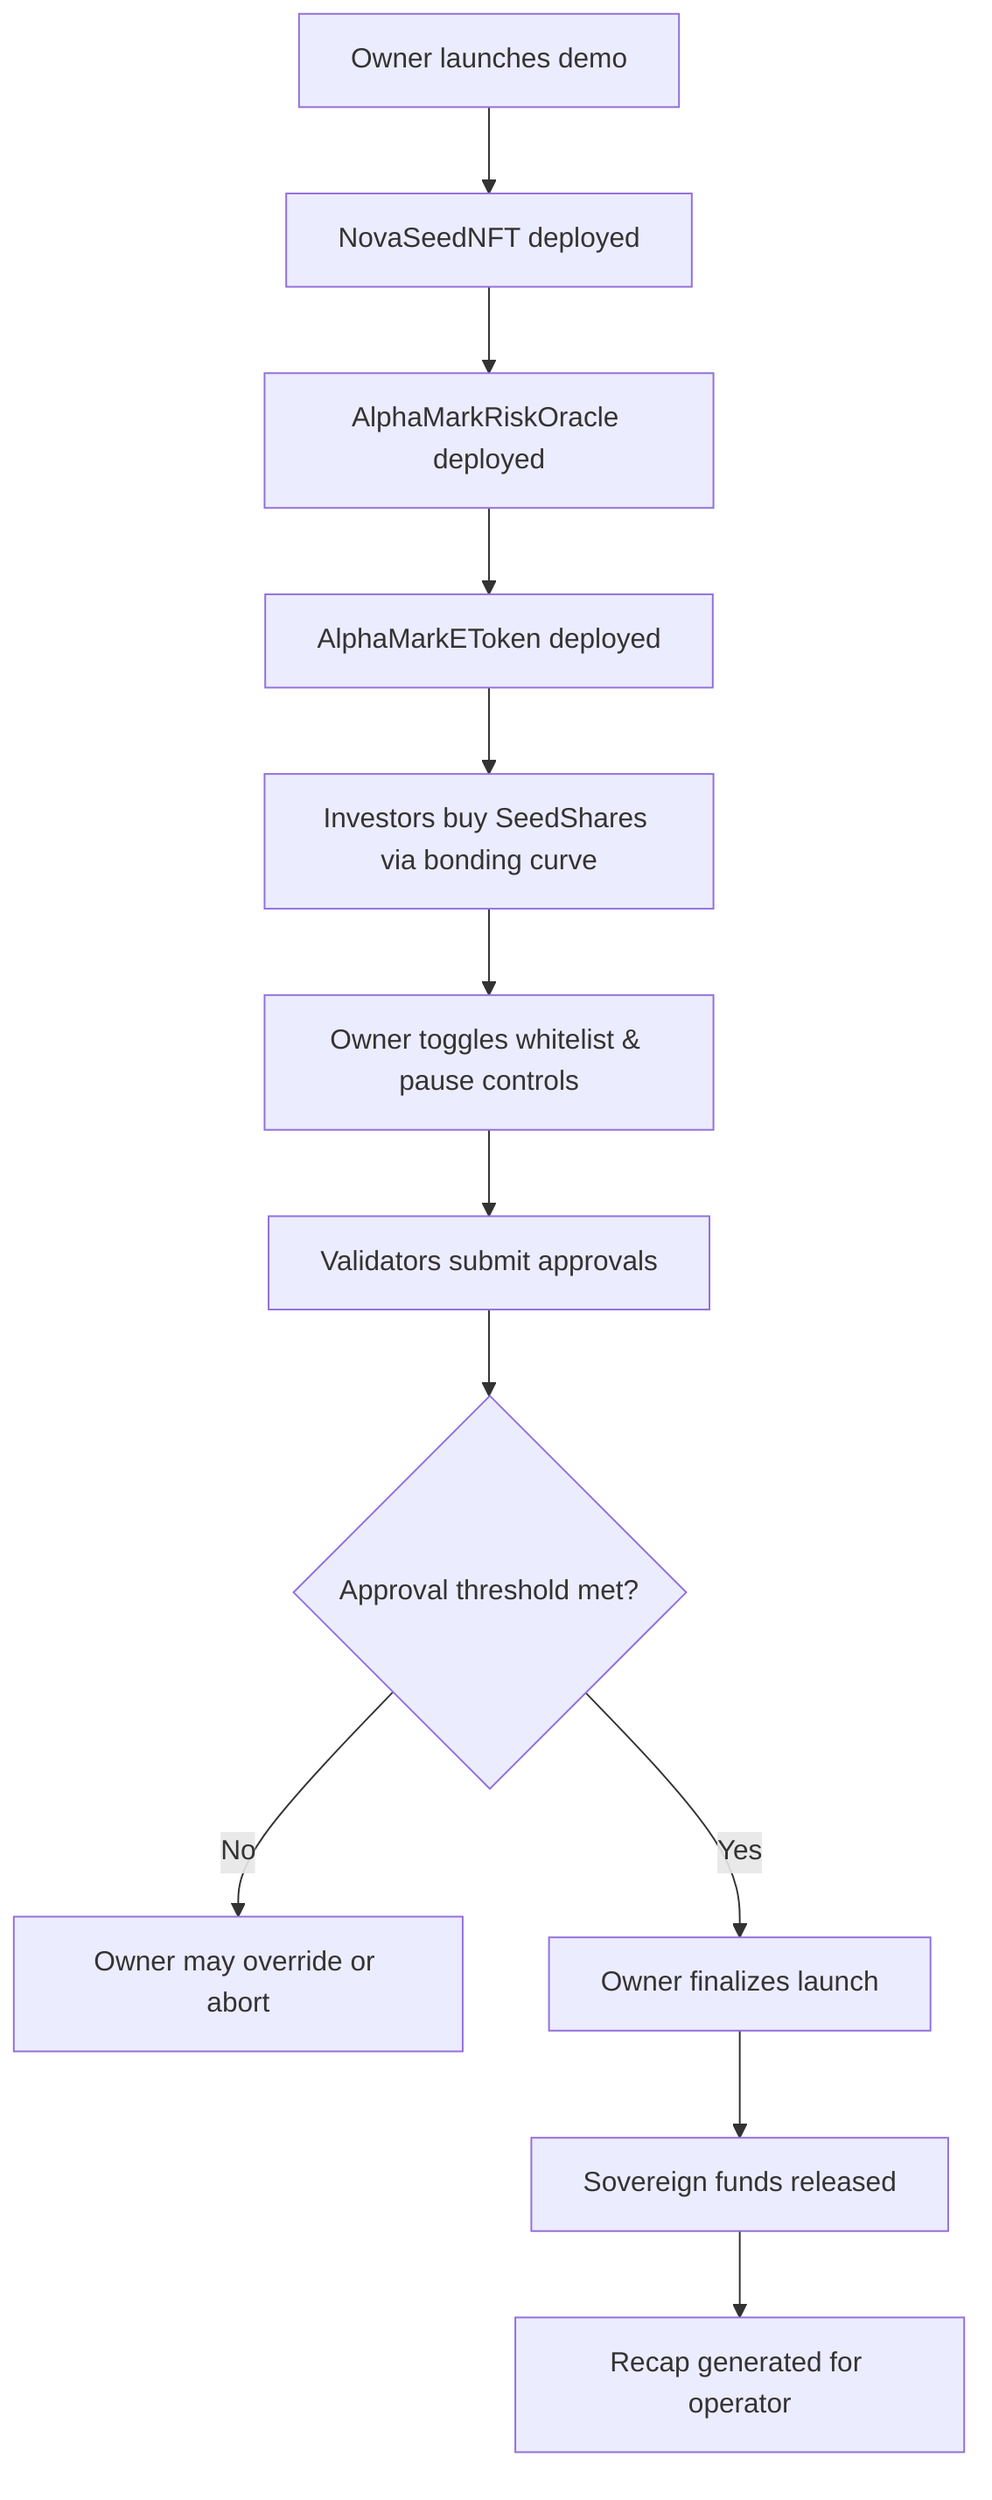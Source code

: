 graph TD
    A[Owner launches demo] --> B[NovaSeedNFT deployed]
    B --> C[AlphaMarkRiskOracle deployed]
    C --> D[AlphaMarkEToken deployed]
    D --> E[Investors buy SeedShares via bonding curve]
    E --> F[Owner toggles whitelist & pause controls]
    F --> G[Validators submit approvals]
    G --> H{Approval threshold met?}
    H -- No --> I[Owner may override or abort]
    H -- Yes --> J[Owner finalizes launch]
    J --> K[Sovereign funds released]
    K --> L[Recap generated for operator]